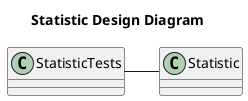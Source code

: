 
@startuml Statistic Design Diagram

title Statistic Design Diagram

class Statistic {
    __
}

class StatisticTests {
    __
}

Statistic -left- StatisticTests

@enduml